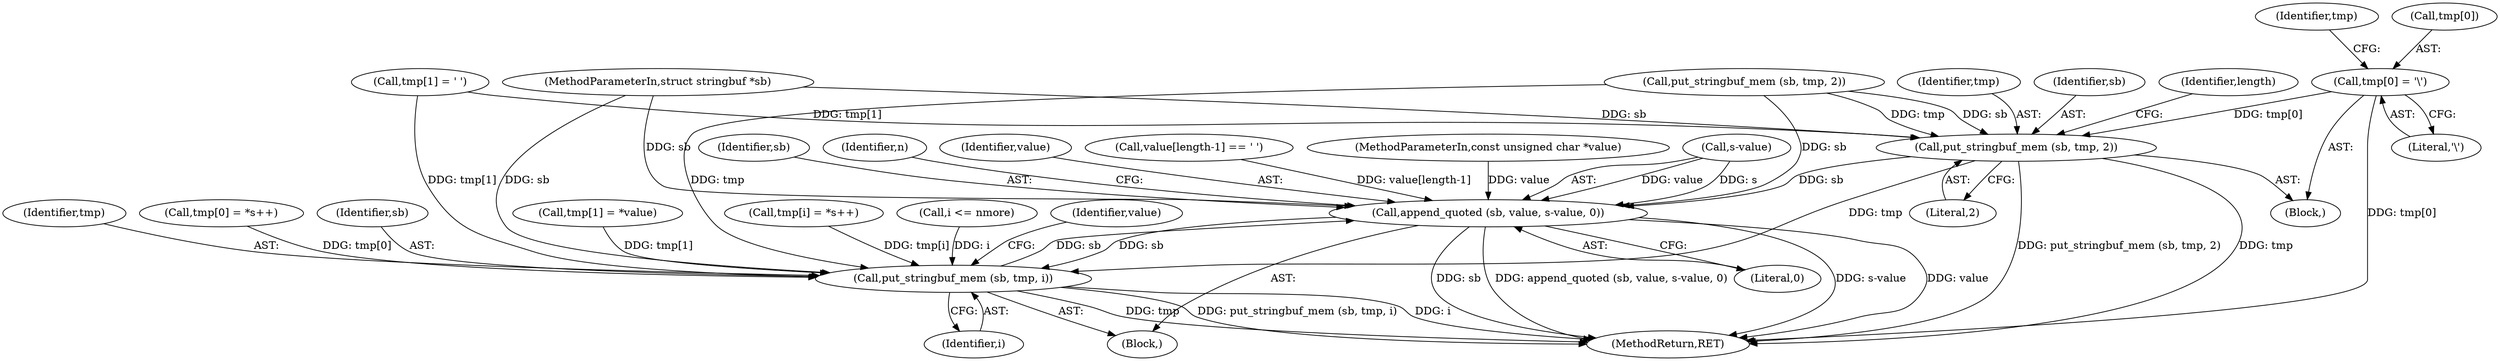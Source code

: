 digraph "1_gnupg_243d12fdec66a4360fbb3e307a046b39b5b4ffc3_0@array" {
"1000164" [label="(Call,tmp[0] = '\\')"];
"1000174" [label="(Call,put_stringbuf_mem (sb, tmp, 2))"];
"1000225" [label="(Call,append_quoted (sb, value, s-value, 0))"];
"1000347" [label="(Call,put_stringbuf_mem (sb, tmp, i))"];
"1000347" [label="(Call,put_stringbuf_mem (sb, tmp, i))"];
"1000234" [label="(Identifier,n)"];
"1000351" [label="(MethodReturn,RET)"];
"1000227" [label="(Identifier,value)"];
"1000171" [label="(Identifier,tmp)"];
"1000176" [label="(Identifier,tmp)"];
"1000156" [label="(Call,value[length-1] == ' ')"];
"1000324" [label="(Call,i <= nmore)"];
"1000349" [label="(Identifier,tmp)"];
"1000165" [label="(Call,tmp[0])"];
"1000164" [label="(Call,tmp[0] = '\\')"];
"1000175" [label="(Identifier,sb)"];
"1000177" [label="(Literal,2)"];
"1000231" [label="(Literal,0)"];
"1000311" [label="(Call,tmp[0] = *s++)"];
"1000112" [label="(MethodParameterIn,const unsigned char *value)"];
"1000139" [label="(Call,tmp[1] = *value)"];
"1000228" [label="(Call,s-value)"];
"1000114" [label="(MethodParameterIn,struct stringbuf *sb)"];
"1000163" [label="(Block,)"];
"1000191" [label="(Identifier,value)"];
"1000350" [label="(Identifier,i)"];
"1000188" [label="(Block,)"];
"1000338" [label="(Call,tmp[i] = *s++)"];
"1000179" [label="(Identifier,length)"];
"1000226" [label="(Identifier,sb)"];
"1000225" [label="(Call,append_quoted (sb, value, s-value, 0))"];
"1000145" [label="(Call,put_stringbuf_mem (sb, tmp, 2))"];
"1000169" [label="(Call,tmp[1] = ' ')"];
"1000348" [label="(Identifier,sb)"];
"1000168" [label="(Literal,'\\')"];
"1000174" [label="(Call,put_stringbuf_mem (sb, tmp, 2))"];
"1000164" -> "1000163"  [label="AST: "];
"1000164" -> "1000168"  [label="CFG: "];
"1000165" -> "1000164"  [label="AST: "];
"1000168" -> "1000164"  [label="AST: "];
"1000171" -> "1000164"  [label="CFG: "];
"1000164" -> "1000351"  [label="DDG: tmp[0]"];
"1000164" -> "1000174"  [label="DDG: tmp[0]"];
"1000174" -> "1000163"  [label="AST: "];
"1000174" -> "1000177"  [label="CFG: "];
"1000175" -> "1000174"  [label="AST: "];
"1000176" -> "1000174"  [label="AST: "];
"1000177" -> "1000174"  [label="AST: "];
"1000179" -> "1000174"  [label="CFG: "];
"1000174" -> "1000351"  [label="DDG: tmp"];
"1000174" -> "1000351"  [label="DDG: put_stringbuf_mem (sb, tmp, 2)"];
"1000145" -> "1000174"  [label="DDG: sb"];
"1000145" -> "1000174"  [label="DDG: tmp"];
"1000114" -> "1000174"  [label="DDG: sb"];
"1000169" -> "1000174"  [label="DDG: tmp[1]"];
"1000174" -> "1000225"  [label="DDG: sb"];
"1000174" -> "1000347"  [label="DDG: tmp"];
"1000225" -> "1000188"  [label="AST: "];
"1000225" -> "1000231"  [label="CFG: "];
"1000226" -> "1000225"  [label="AST: "];
"1000227" -> "1000225"  [label="AST: "];
"1000228" -> "1000225"  [label="AST: "];
"1000231" -> "1000225"  [label="AST: "];
"1000234" -> "1000225"  [label="CFG: "];
"1000225" -> "1000351"  [label="DDG: append_quoted (sb, value, s-value, 0)"];
"1000225" -> "1000351"  [label="DDG: value"];
"1000225" -> "1000351"  [label="DDG: sb"];
"1000225" -> "1000351"  [label="DDG: s-value"];
"1000347" -> "1000225"  [label="DDG: sb"];
"1000145" -> "1000225"  [label="DDG: sb"];
"1000114" -> "1000225"  [label="DDG: sb"];
"1000156" -> "1000225"  [label="DDG: value[length-1]"];
"1000228" -> "1000225"  [label="DDG: value"];
"1000228" -> "1000225"  [label="DDG: s"];
"1000112" -> "1000225"  [label="DDG: value"];
"1000225" -> "1000347"  [label="DDG: sb"];
"1000347" -> "1000188"  [label="AST: "];
"1000347" -> "1000350"  [label="CFG: "];
"1000348" -> "1000347"  [label="AST: "];
"1000349" -> "1000347"  [label="AST: "];
"1000350" -> "1000347"  [label="AST: "];
"1000191" -> "1000347"  [label="CFG: "];
"1000347" -> "1000351"  [label="DDG: tmp"];
"1000347" -> "1000351"  [label="DDG: put_stringbuf_mem (sb, tmp, i)"];
"1000347" -> "1000351"  [label="DDG: i"];
"1000114" -> "1000347"  [label="DDG: sb"];
"1000311" -> "1000347"  [label="DDG: tmp[0]"];
"1000139" -> "1000347"  [label="DDG: tmp[1]"];
"1000169" -> "1000347"  [label="DDG: tmp[1]"];
"1000145" -> "1000347"  [label="DDG: tmp"];
"1000338" -> "1000347"  [label="DDG: tmp[i]"];
"1000324" -> "1000347"  [label="DDG: i"];
}
